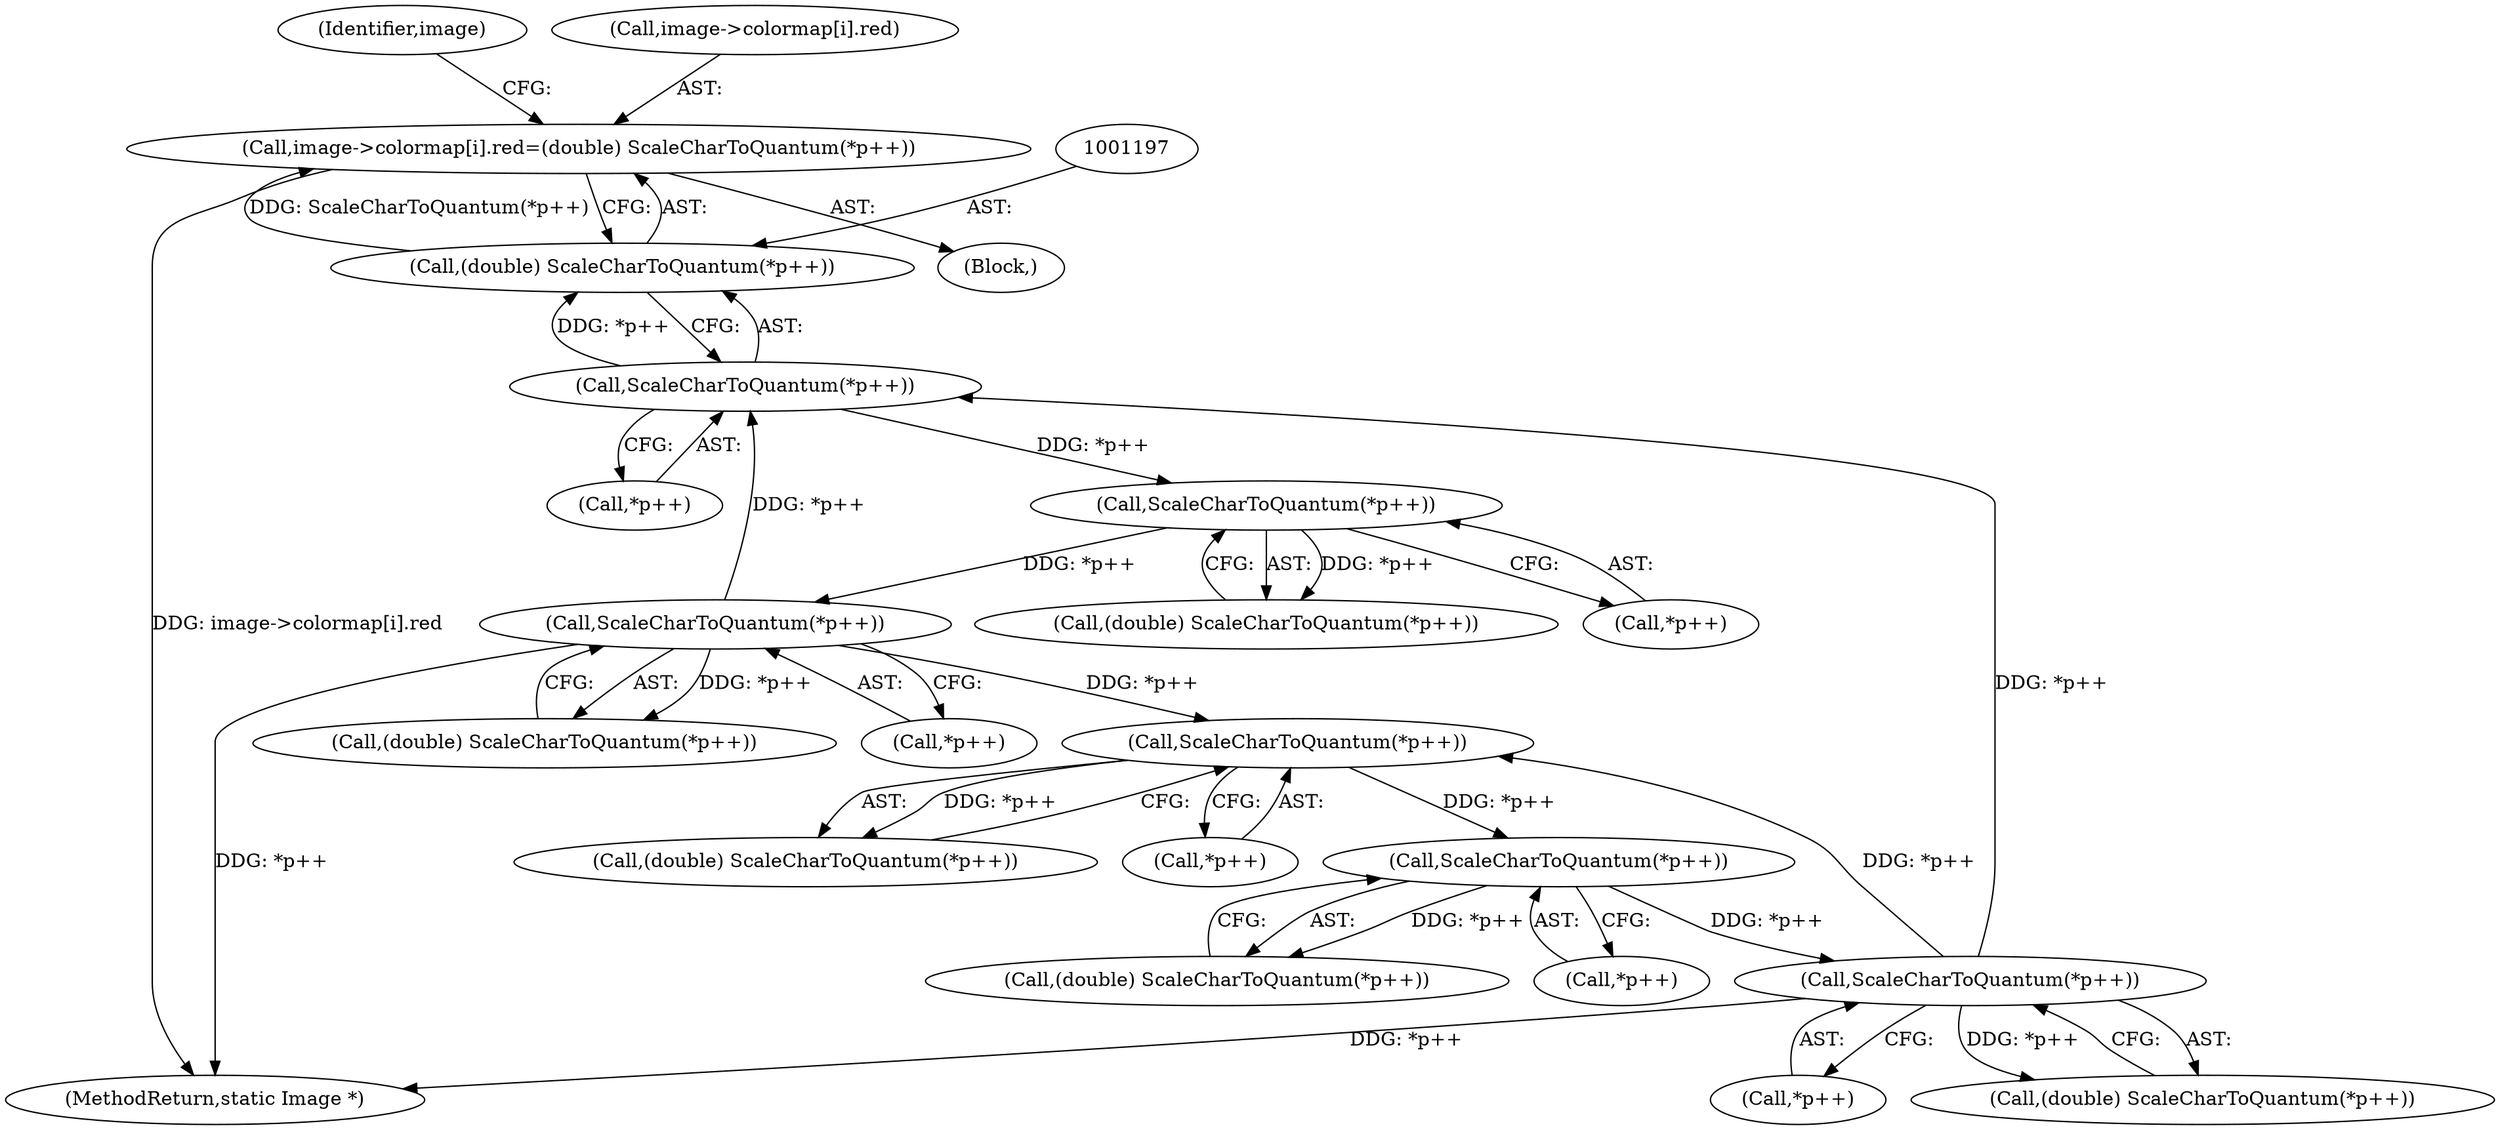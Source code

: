 digraph "0_ImageMagick_9fd10cf630832b36a588c1545d8736539b2f1fb5@array" {
"1001188" [label="(Call,image->colormap[i].red=(double) ScaleCharToQuantum(*p++))"];
"1001196" [label="(Call,(double) ScaleCharToQuantum(*p++))"];
"1001198" [label="(Call,ScaleCharToQuantum(*p++))"];
"1001409" [label="(Call,ScaleCharToQuantum(*p++))"];
"1001395" [label="(Call,ScaleCharToQuantum(*p++))"];
"1001381" [label="(Call,ScaleCharToQuantum(*p++))"];
"1001226" [label="(Call,ScaleCharToQuantum(*p++))"];
"1001212" [label="(Call,ScaleCharToQuantum(*p++))"];
"1001198" [label="(Call,ScaleCharToQuantum(*p++))"];
"1001199" [label="(Call,*p++)"];
"1001407" [label="(Call,(double) ScaleCharToQuantum(*p++))"];
"1001395" [label="(Call,ScaleCharToQuantum(*p++))"];
"1001410" [label="(Call,*p++)"];
"1001226" [label="(Call,ScaleCharToQuantum(*p++))"];
"1001382" [label="(Call,*p++)"];
"1001206" [label="(Identifier,image)"];
"1001227" [label="(Call,*p++)"];
"1001409" [label="(Call,ScaleCharToQuantum(*p++))"];
"1001213" [label="(Call,*p++)"];
"1001189" [label="(Call,image->colormap[i].red)"];
"1001188" [label="(Call,image->colormap[i].red=(double) ScaleCharToQuantum(*p++))"];
"1001381" [label="(Call,ScaleCharToQuantum(*p++))"];
"1001657" [label="(MethodReturn,static Image *)"];
"1001196" [label="(Call,(double) ScaleCharToQuantum(*p++))"];
"1001396" [label="(Call,*p++)"];
"1001187" [label="(Block,)"];
"1001393" [label="(Call,(double) ScaleCharToQuantum(*p++))"];
"1001212" [label="(Call,ScaleCharToQuantum(*p++))"];
"1001379" [label="(Call,(double) ScaleCharToQuantum(*p++))"];
"1001210" [label="(Call,(double) ScaleCharToQuantum(*p++))"];
"1001224" [label="(Call,(double) ScaleCharToQuantum(*p++))"];
"1001188" -> "1001187"  [label="AST: "];
"1001188" -> "1001196"  [label="CFG: "];
"1001189" -> "1001188"  [label="AST: "];
"1001196" -> "1001188"  [label="AST: "];
"1001206" -> "1001188"  [label="CFG: "];
"1001188" -> "1001657"  [label="DDG: image->colormap[i].red"];
"1001196" -> "1001188"  [label="DDG: ScaleCharToQuantum(*p++)"];
"1001196" -> "1001198"  [label="CFG: "];
"1001197" -> "1001196"  [label="AST: "];
"1001198" -> "1001196"  [label="AST: "];
"1001198" -> "1001196"  [label="DDG: *p++"];
"1001198" -> "1001199"  [label="CFG: "];
"1001199" -> "1001198"  [label="AST: "];
"1001409" -> "1001198"  [label="DDG: *p++"];
"1001226" -> "1001198"  [label="DDG: *p++"];
"1001198" -> "1001212"  [label="DDG: *p++"];
"1001409" -> "1001407"  [label="AST: "];
"1001409" -> "1001410"  [label="CFG: "];
"1001410" -> "1001409"  [label="AST: "];
"1001407" -> "1001409"  [label="CFG: "];
"1001409" -> "1001657"  [label="DDG: *p++"];
"1001409" -> "1001381"  [label="DDG: *p++"];
"1001409" -> "1001407"  [label="DDG: *p++"];
"1001395" -> "1001409"  [label="DDG: *p++"];
"1001395" -> "1001393"  [label="AST: "];
"1001395" -> "1001396"  [label="CFG: "];
"1001396" -> "1001395"  [label="AST: "];
"1001393" -> "1001395"  [label="CFG: "];
"1001395" -> "1001393"  [label="DDG: *p++"];
"1001381" -> "1001395"  [label="DDG: *p++"];
"1001381" -> "1001379"  [label="AST: "];
"1001381" -> "1001382"  [label="CFG: "];
"1001382" -> "1001381"  [label="AST: "];
"1001379" -> "1001381"  [label="CFG: "];
"1001381" -> "1001379"  [label="DDG: *p++"];
"1001226" -> "1001381"  [label="DDG: *p++"];
"1001226" -> "1001224"  [label="AST: "];
"1001226" -> "1001227"  [label="CFG: "];
"1001227" -> "1001226"  [label="AST: "];
"1001224" -> "1001226"  [label="CFG: "];
"1001226" -> "1001657"  [label="DDG: *p++"];
"1001226" -> "1001224"  [label="DDG: *p++"];
"1001212" -> "1001226"  [label="DDG: *p++"];
"1001212" -> "1001210"  [label="AST: "];
"1001212" -> "1001213"  [label="CFG: "];
"1001213" -> "1001212"  [label="AST: "];
"1001210" -> "1001212"  [label="CFG: "];
"1001212" -> "1001210"  [label="DDG: *p++"];
}
